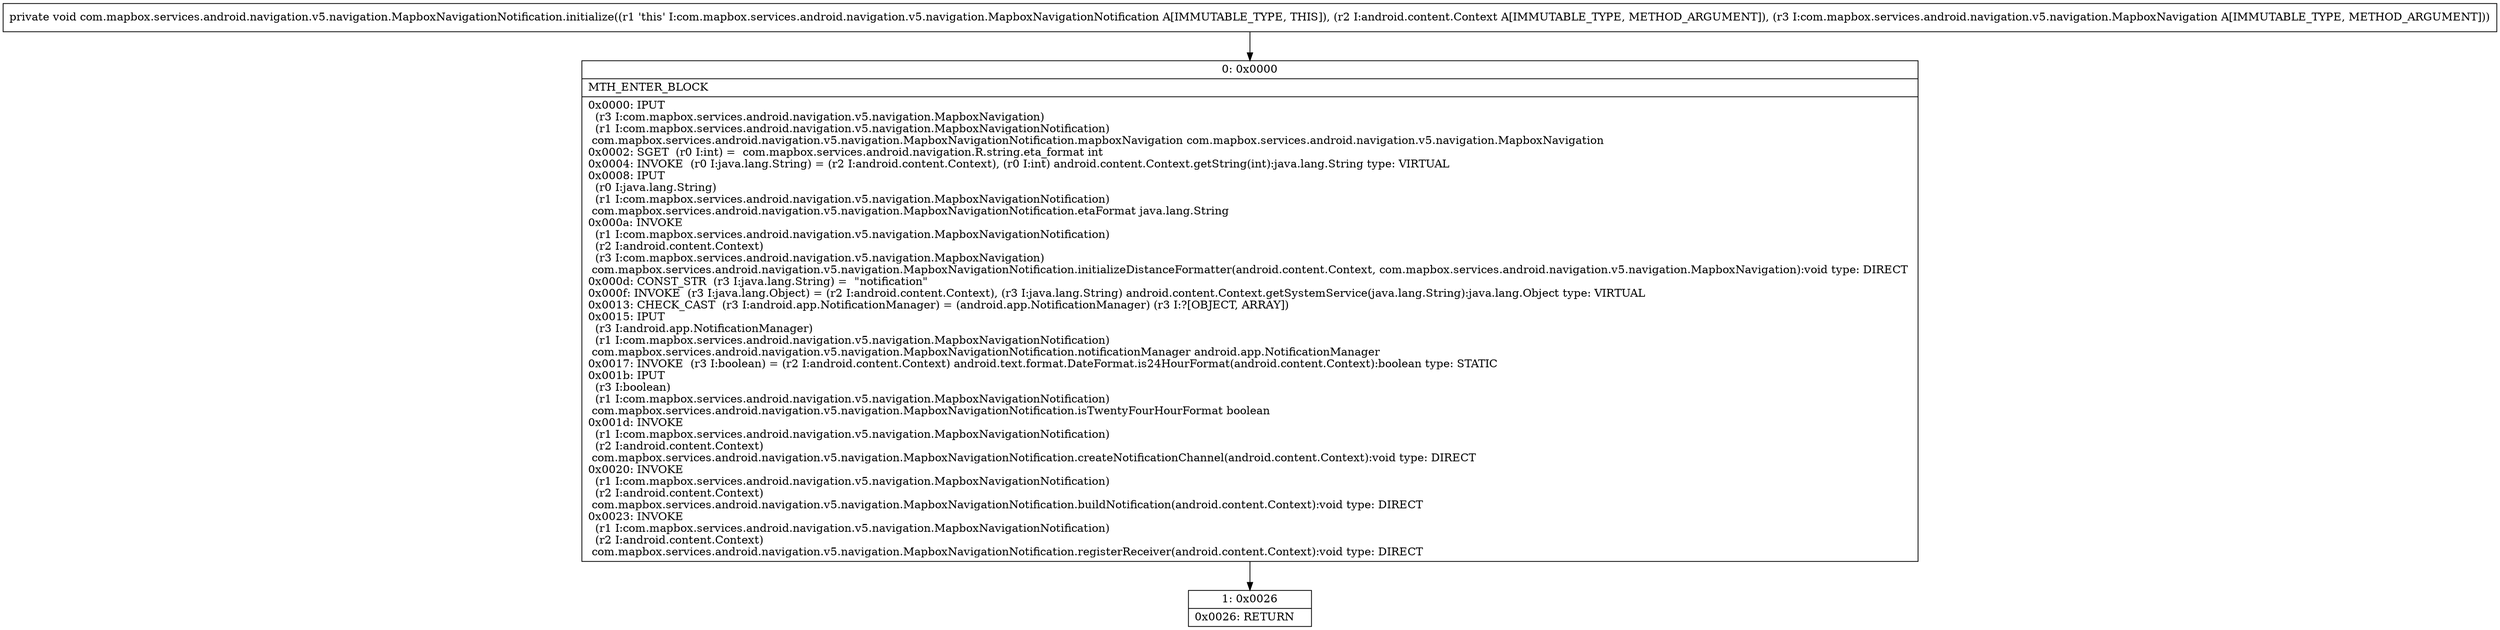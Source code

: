 digraph "CFG forcom.mapbox.services.android.navigation.v5.navigation.MapboxNavigationNotification.initialize(Landroid\/content\/Context;Lcom\/mapbox\/services\/android\/navigation\/v5\/navigation\/MapboxNavigation;)V" {
Node_0 [shape=record,label="{0\:\ 0x0000|MTH_ENTER_BLOCK\l|0x0000: IPUT  \l  (r3 I:com.mapbox.services.android.navigation.v5.navigation.MapboxNavigation)\l  (r1 I:com.mapbox.services.android.navigation.v5.navigation.MapboxNavigationNotification)\l com.mapbox.services.android.navigation.v5.navigation.MapboxNavigationNotification.mapboxNavigation com.mapbox.services.android.navigation.v5.navigation.MapboxNavigation \l0x0002: SGET  (r0 I:int) =  com.mapbox.services.android.navigation.R.string.eta_format int \l0x0004: INVOKE  (r0 I:java.lang.String) = (r2 I:android.content.Context), (r0 I:int) android.content.Context.getString(int):java.lang.String type: VIRTUAL \l0x0008: IPUT  \l  (r0 I:java.lang.String)\l  (r1 I:com.mapbox.services.android.navigation.v5.navigation.MapboxNavigationNotification)\l com.mapbox.services.android.navigation.v5.navigation.MapboxNavigationNotification.etaFormat java.lang.String \l0x000a: INVOKE  \l  (r1 I:com.mapbox.services.android.navigation.v5.navigation.MapboxNavigationNotification)\l  (r2 I:android.content.Context)\l  (r3 I:com.mapbox.services.android.navigation.v5.navigation.MapboxNavigation)\l com.mapbox.services.android.navigation.v5.navigation.MapboxNavigationNotification.initializeDistanceFormatter(android.content.Context, com.mapbox.services.android.navigation.v5.navigation.MapboxNavigation):void type: DIRECT \l0x000d: CONST_STR  (r3 I:java.lang.String) =  \"notification\" \l0x000f: INVOKE  (r3 I:java.lang.Object) = (r2 I:android.content.Context), (r3 I:java.lang.String) android.content.Context.getSystemService(java.lang.String):java.lang.Object type: VIRTUAL \l0x0013: CHECK_CAST  (r3 I:android.app.NotificationManager) = (android.app.NotificationManager) (r3 I:?[OBJECT, ARRAY]) \l0x0015: IPUT  \l  (r3 I:android.app.NotificationManager)\l  (r1 I:com.mapbox.services.android.navigation.v5.navigation.MapboxNavigationNotification)\l com.mapbox.services.android.navigation.v5.navigation.MapboxNavigationNotification.notificationManager android.app.NotificationManager \l0x0017: INVOKE  (r3 I:boolean) = (r2 I:android.content.Context) android.text.format.DateFormat.is24HourFormat(android.content.Context):boolean type: STATIC \l0x001b: IPUT  \l  (r3 I:boolean)\l  (r1 I:com.mapbox.services.android.navigation.v5.navigation.MapboxNavigationNotification)\l com.mapbox.services.android.navigation.v5.navigation.MapboxNavigationNotification.isTwentyFourHourFormat boolean \l0x001d: INVOKE  \l  (r1 I:com.mapbox.services.android.navigation.v5.navigation.MapboxNavigationNotification)\l  (r2 I:android.content.Context)\l com.mapbox.services.android.navigation.v5.navigation.MapboxNavigationNotification.createNotificationChannel(android.content.Context):void type: DIRECT \l0x0020: INVOKE  \l  (r1 I:com.mapbox.services.android.navigation.v5.navigation.MapboxNavigationNotification)\l  (r2 I:android.content.Context)\l com.mapbox.services.android.navigation.v5.navigation.MapboxNavigationNotification.buildNotification(android.content.Context):void type: DIRECT \l0x0023: INVOKE  \l  (r1 I:com.mapbox.services.android.navigation.v5.navigation.MapboxNavigationNotification)\l  (r2 I:android.content.Context)\l com.mapbox.services.android.navigation.v5.navigation.MapboxNavigationNotification.registerReceiver(android.content.Context):void type: DIRECT \l}"];
Node_1 [shape=record,label="{1\:\ 0x0026|0x0026: RETURN   \l}"];
MethodNode[shape=record,label="{private void com.mapbox.services.android.navigation.v5.navigation.MapboxNavigationNotification.initialize((r1 'this' I:com.mapbox.services.android.navigation.v5.navigation.MapboxNavigationNotification A[IMMUTABLE_TYPE, THIS]), (r2 I:android.content.Context A[IMMUTABLE_TYPE, METHOD_ARGUMENT]), (r3 I:com.mapbox.services.android.navigation.v5.navigation.MapboxNavigation A[IMMUTABLE_TYPE, METHOD_ARGUMENT])) }"];
MethodNode -> Node_0;
Node_0 -> Node_1;
}


